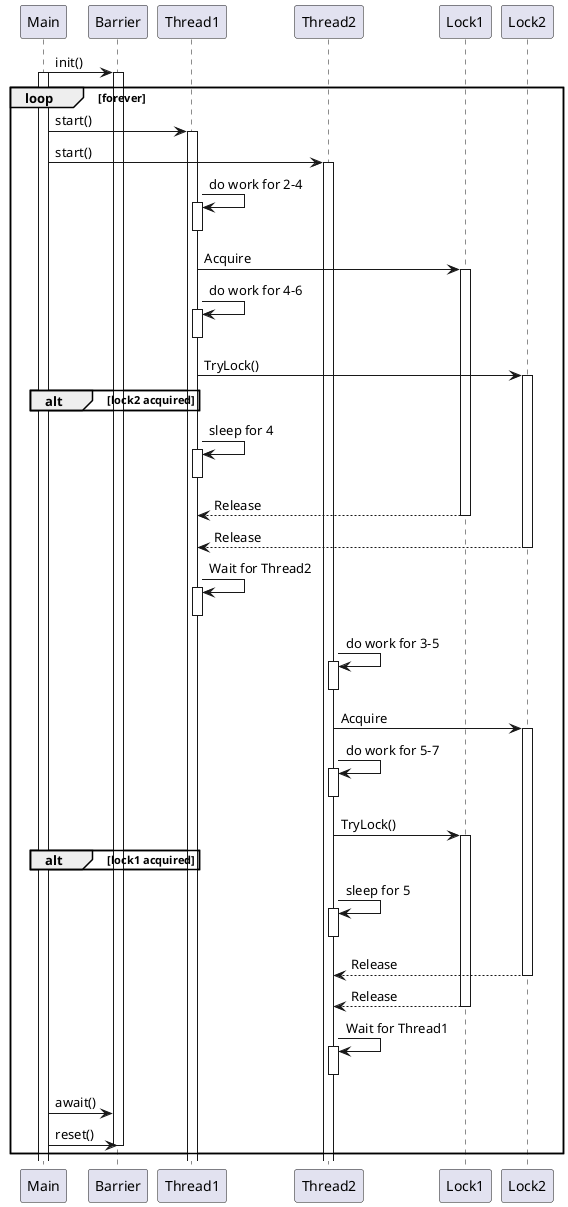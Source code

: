 @startuml

Main -> Barrier : init()
activate Barrier
loop forever

    activate Main
    Main -> Thread1 : start()
    activate Thread1
    Main -> Thread2 : start()
    activate Thread2


    Thread1 -> Thread1 : do work for 2-4
    activate Thread1
    deactivate Thread1
    Thread1 -> Lock1 : Acquire
    activate Lock1
    Thread1 -> Thread1 : do work for 4-6
    activate Thread1
    deactivate Thread1
    Thread1 -> Lock2 : TryLock()
    alt lock2 acquired
        activate Lock2
    end
    Thread1 -> Thread1 : sleep for 4
    activate Thread1
    deactivate Thread1
    Thread1 <-- Lock1 : Release
    deactivate Lock1
    Thread1 <-- Lock2 : Release
    deactivate Lock2
    Thread1 -> Thread1 : Wait for Thread2
    activate Thread1
    deactivate Thread1

    Thread2 -> Thread2 : do work for 3-5
    activate Thread2
    deactivate Thread2
    Thread2 -> Lock2 : Acquire
    activate Lock2
    Thread2 -> Thread2 : do work for 5-7
    activate Thread2
    deactivate Thread2
    Thread2 -> Lock1 : TryLock()
    alt lock1 acquired
        activate Lock1
    end
    activate Lock1
    Thread2 -> Thread2 : sleep for 5
    activate Thread2
    deactivate Thread2
    Thread2 <-- Lock2 : Release
    deactivate Lock2
    Thread2 <-- Lock1 : Release
    deactivate Lock1
    Thread2 -> Thread2 : Wait for Thread1
    activate Thread2
    deactivate Thread2

    Main -> Barrier : await()
    Main -> Barrier : reset()
    deactivate Barrier

end loop

@enduml
